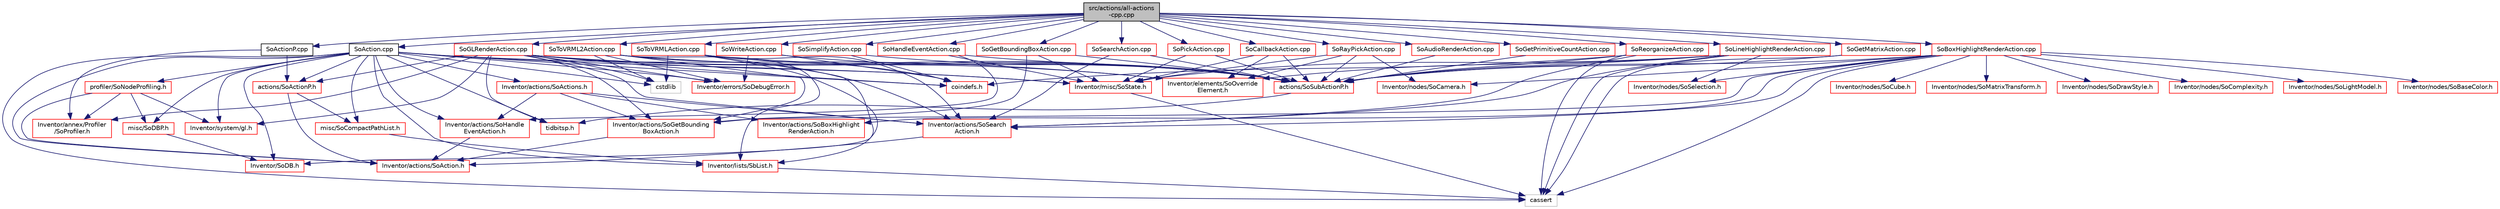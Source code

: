 digraph "src/actions/all-actions-cpp.cpp"
{
 // LATEX_PDF_SIZE
  edge [fontname="Helvetica",fontsize="10",labelfontname="Helvetica",labelfontsize="10"];
  node [fontname="Helvetica",fontsize="10",shape=record];
  Node1 [label="src/actions/all-actions\l-cpp.cpp",height=0.2,width=0.4,color="black", fillcolor="grey75", style="filled", fontcolor="black",tooltip=" "];
  Node1 -> Node2 [color="midnightblue",fontsize="10",style="solid",fontname="Helvetica"];
  Node2 [label="SoAction.cpp",height=0.2,width=0.4,color="black", fillcolor="white", style="filled",URL="$SoAction_8cpp.html",tooltip=" "];
  Node2 -> Node3 [color="midnightblue",fontsize="10",style="solid",fontname="Helvetica"];
  Node3 [label="Inventor/actions/SoAction.h",height=0.2,width=0.4,color="red", fillcolor="white", style="filled",URL="$SoAction_8h.html",tooltip=" "];
  Node2 -> Node20 [color="midnightblue",fontsize="10",style="solid",fontname="Helvetica"];
  Node20 [label="cassert",height=0.2,width=0.4,color="grey75", fillcolor="white", style="filled",tooltip=" "];
  Node2 -> Node11 [color="midnightblue",fontsize="10",style="solid",fontname="Helvetica"];
  Node11 [label="cstdlib",height=0.2,width=0.4,color="grey75", fillcolor="white", style="filled",tooltip=" "];
  Node2 -> Node41 [color="midnightblue",fontsize="10",style="solid",fontname="Helvetica"];
  Node41 [label="Inventor/actions/SoActions.h",height=0.2,width=0.4,color="red", fillcolor="white", style="filled",URL="$SoActions_8h.html",tooltip=" "];
  Node41 -> Node107 [color="midnightblue",fontsize="10",style="solid",fontname="Helvetica"];
  Node107 [label="Inventor/actions/SoBoxHighlight\lRenderAction.h",height=0.2,width=0.4,color="red", fillcolor="white", style="filled",URL="$SoBoxHighlightRenderAction_8h.html",tooltip=" "];
  Node41 -> Node109 [color="midnightblue",fontsize="10",style="solid",fontname="Helvetica"];
  Node109 [label="Inventor/actions/SoGetBounding\lBoxAction.h",height=0.2,width=0.4,color="red", fillcolor="white", style="filled",URL="$SoGetBoundingBoxAction_8h.html",tooltip=" "];
  Node109 -> Node3 [color="midnightblue",fontsize="10",style="solid",fontname="Helvetica"];
  Node41 -> Node118 [color="midnightblue",fontsize="10",style="solid",fontname="Helvetica"];
  Node118 [label="Inventor/actions/SoHandle\lEventAction.h",height=0.2,width=0.4,color="red", fillcolor="white", style="filled",URL="$SoHandleEventAction_8h.html",tooltip=" "];
  Node118 -> Node3 [color="midnightblue",fontsize="10",style="solid",fontname="Helvetica"];
  Node41 -> Node121 [color="midnightblue",fontsize="10",style="solid",fontname="Helvetica"];
  Node121 [label="Inventor/actions/SoSearch\lAction.h",height=0.2,width=0.4,color="red", fillcolor="white", style="filled",URL="$SoSearchAction_8h.html",tooltip=" "];
  Node121 -> Node3 [color="midnightblue",fontsize="10",style="solid",fontname="Helvetica"];
  Node2 -> Node118 [color="midnightblue",fontsize="10",style="solid",fontname="Helvetica"];
  Node2 -> Node129 [color="midnightblue",fontsize="10",style="solid",fontname="Helvetica"];
  Node129 [label="Inventor/elements/SoOverride\lElement.h",height=0.2,width=0.4,color="red", fillcolor="white", style="filled",URL="$SoOverrideElement_8h.html",tooltip=" "];
  Node2 -> Node53 [color="midnightblue",fontsize="10",style="solid",fontname="Helvetica"];
  Node53 [label="Inventor/misc/SoState.h",height=0.2,width=0.4,color="red", fillcolor="white", style="filled",URL="$SoState_8h.html",tooltip=" "];
  Node53 -> Node20 [color="midnightblue",fontsize="10",style="solid",fontname="Helvetica"];
  Node2 -> Node25 [color="midnightblue",fontsize="10",style="solid",fontname="Helvetica"];
  Node25 [label="Inventor/lists/SbList.h",height=0.2,width=0.4,color="red", fillcolor="white", style="filled",URL="$SbList_8h.html",tooltip=" "];
  Node25 -> Node20 [color="midnightblue",fontsize="10",style="solid",fontname="Helvetica"];
  Node2 -> Node66 [color="midnightblue",fontsize="10",style="solid",fontname="Helvetica"];
  Node66 [label="Inventor/SoDB.h",height=0.2,width=0.4,color="red", fillcolor="white", style="filled",URL="$SoDB_8h.html",tooltip=" "];
  Node2 -> Node130 [color="midnightblue",fontsize="10",style="solid",fontname="Helvetica"];
  Node130 [label="Inventor/system/gl.h",height=0.2,width=0.4,color="red", fillcolor="white", style="filled",URL="$system_2gl_8h.html",tooltip=" "];
  Node2 -> Node80 [color="midnightblue",fontsize="10",style="solid",fontname="Helvetica"];
  Node80 [label="Inventor/errors/SoDebugError.h",height=0.2,width=0.4,color="red", fillcolor="white", style="filled",URL="$SoDebugError_8h.html",tooltip=" "];
  Node2 -> Node132 [color="midnightblue",fontsize="10",style="solid",fontname="Helvetica"];
  Node132 [label="tidbitsp.h",height=0.2,width=0.4,color="red", fillcolor="white", style="filled",URL="$tidbitsp_8h.html",tooltip=" "];
  Node2 -> Node134 [color="midnightblue",fontsize="10",style="solid",fontname="Helvetica"];
  Node134 [label="coindefs.h",height=0.2,width=0.4,color="red", fillcolor="white", style="filled",URL="$coindefs_8h.html",tooltip=" "];
  Node2 -> Node136 [color="midnightblue",fontsize="10",style="solid",fontname="Helvetica"];
  Node136 [label="actions/SoActionP.h",height=0.2,width=0.4,color="red", fillcolor="white", style="filled",URL="$SoActionP_8h.html",tooltip=" "];
  Node136 -> Node137 [color="midnightblue",fontsize="10",style="solid",fontname="Helvetica"];
  Node137 [label="misc/SoCompactPathList.h",height=0.2,width=0.4,color="red", fillcolor="white", style="filled",URL="$SoCompactPathList_8h.html",tooltip=" "];
  Node137 -> Node25 [color="midnightblue",fontsize="10",style="solid",fontname="Helvetica"];
  Node136 -> Node3 [color="midnightblue",fontsize="10",style="solid",fontname="Helvetica"];
  Node2 -> Node145 [color="midnightblue",fontsize="10",style="solid",fontname="Helvetica"];
  Node145 [label="misc/SoDBP.h",height=0.2,width=0.4,color="red", fillcolor="white", style="filled",URL="$SoDBP_8h.html",tooltip=" "];
  Node145 -> Node66 [color="midnightblue",fontsize="10",style="solid",fontname="Helvetica"];
  Node2 -> Node137 [color="midnightblue",fontsize="10",style="solid",fontname="Helvetica"];
  Node2 -> Node151 [color="midnightblue",fontsize="10",style="solid",fontname="Helvetica"];
  Node151 [label="profiler/SoNodeProfiling.h",height=0.2,width=0.4,color="red", fillcolor="white", style="filled",URL="$SoNodeProfiling_8h.html",tooltip=" "];
  Node151 -> Node3 [color="midnightblue",fontsize="10",style="solid",fontname="Helvetica"];
  Node151 -> Node130 [color="midnightblue",fontsize="10",style="solid",fontname="Helvetica"];
  Node151 -> Node153 [color="midnightblue",fontsize="10",style="solid",fontname="Helvetica"];
  Node153 [label="Inventor/annex/Profiler\l/SoProfiler.h",height=0.2,width=0.4,color="red", fillcolor="white", style="filled",URL="$SoProfiler_8h.html",tooltip=" "];
  Node151 -> Node145 [color="midnightblue",fontsize="10",style="solid",fontname="Helvetica"];
  Node1 -> Node157 [color="midnightblue",fontsize="10",style="solid",fontname="Helvetica"];
  Node157 [label="SoActionP.cpp",height=0.2,width=0.4,color="black", fillcolor="white", style="filled",URL="$SoActionP_8cpp.html",tooltip=" "];
  Node157 -> Node136 [color="midnightblue",fontsize="10",style="solid",fontname="Helvetica"];
  Node157 -> Node153 [color="midnightblue",fontsize="10",style="solid",fontname="Helvetica"];
  Node1 -> Node158 [color="midnightblue",fontsize="10",style="solid",fontname="Helvetica"];
  Node158 [label="SoBoxHighlightRenderAction.cpp",height=0.2,width=0.4,color="red", fillcolor="white", style="filled",URL="$SoBoxHighlightRenderAction_8cpp.html",tooltip=" "];
  Node158 -> Node107 [color="midnightblue",fontsize="10",style="solid",fontname="Helvetica"];
  Node158 -> Node121 [color="midnightblue",fontsize="10",style="solid",fontname="Helvetica"];
  Node158 -> Node109 [color="midnightblue",fontsize="10",style="solid",fontname="Helvetica"];
  Node158 -> Node159 [color="midnightblue",fontsize="10",style="solid",fontname="Helvetica"];
  Node159 [label="Inventor/nodes/SoSelection.h",height=0.2,width=0.4,color="red", fillcolor="white", style="filled",URL="$SoSelection_8h.html",tooltip=" "];
  Node158 -> Node161 [color="midnightblue",fontsize="10",style="solid",fontname="Helvetica"];
  Node161 [label="Inventor/nodes/SoCube.h",height=0.2,width=0.4,color="red", fillcolor="white", style="filled",URL="$SoCube_8h.html",tooltip=" "];
  Node158 -> Node164 [color="midnightblue",fontsize="10",style="solid",fontname="Helvetica"];
  Node164 [label="Inventor/nodes/SoCamera.h",height=0.2,width=0.4,color="red", fillcolor="white", style="filled",URL="$SoCamera_8h.html",tooltip=" "];
  Node158 -> Node170 [color="midnightblue",fontsize="10",style="solid",fontname="Helvetica"];
  Node170 [label="Inventor/nodes/SoMatrixTransform.h",height=0.2,width=0.4,color="red", fillcolor="white", style="filled",URL="$SoMatrixTransform_8h.html",tooltip=" "];
  Node158 -> Node71 [color="midnightblue",fontsize="10",style="solid",fontname="Helvetica"];
  Node71 [label="Inventor/nodes/SoDrawStyle.h",height=0.2,width=0.4,color="red", fillcolor="white", style="filled",URL="$SoDrawStyle_8h.html",tooltip=" "];
  Node158 -> Node54 [color="midnightblue",fontsize="10",style="solid",fontname="Helvetica"];
  Node54 [label="Inventor/nodes/SoComplexity.h",height=0.2,width=0.4,color="red", fillcolor="white", style="filled",URL="$SoComplexity_8h.html",tooltip=" "];
  Node158 -> Node75 [color="midnightblue",fontsize="10",style="solid",fontname="Helvetica"];
  Node75 [label="Inventor/nodes/SoLightModel.h",height=0.2,width=0.4,color="red", fillcolor="white", style="filled",URL="$SoLightModel_8h.html",tooltip=" "];
  Node158 -> Node172 [color="midnightblue",fontsize="10",style="solid",fontname="Helvetica"];
  Node172 [label="Inventor/nodes/SoBaseColor.h",height=0.2,width=0.4,color="red", fillcolor="white", style="filled",URL="$SoBaseColor_8h.html",tooltip=" "];
  Node158 -> Node20 [color="midnightblue",fontsize="10",style="solid",fontname="Helvetica"];
  Node158 -> Node174 [color="midnightblue",fontsize="10",style="solid",fontname="Helvetica"];
  Node174 [label="actions/SoSubActionP.h",height=0.2,width=0.4,color="red", fillcolor="white", style="filled",URL="$SoSubActionP_8h.html",tooltip=" "];
  Node174 -> Node132 [color="midnightblue",fontsize="10",style="solid",fontname="Helvetica"];
  Node1 -> Node175 [color="midnightblue",fontsize="10",style="solid",fontname="Helvetica"];
  Node175 [label="SoCallbackAction.cpp",height=0.2,width=0.4,color="red", fillcolor="white", style="filled",URL="$SoCallbackAction_8cpp.html",tooltip=" "];
  Node175 -> Node129 [color="midnightblue",fontsize="10",style="solid",fontname="Helvetica"];
  Node175 -> Node53 [color="midnightblue",fontsize="10",style="solid",fontname="Helvetica"];
  Node175 -> Node174 [color="midnightblue",fontsize="10",style="solid",fontname="Helvetica"];
  Node1 -> Node204 [color="midnightblue",fontsize="10",style="solid",fontname="Helvetica"];
  Node204 [label="SoGLRenderAction.cpp",height=0.2,width=0.4,color="red", fillcolor="white", style="filled",URL="$SoGLRenderAction_8cpp.html",tooltip=" "];
  Node204 -> Node11 [color="midnightblue",fontsize="10",style="solid",fontname="Helvetica"];
  Node204 -> Node109 [color="midnightblue",fontsize="10",style="solid",fontname="Helvetica"];
  Node204 -> Node121 [color="midnightblue",fontsize="10",style="solid",fontname="Helvetica"];
  Node204 -> Node129 [color="midnightblue",fontsize="10",style="solid",fontname="Helvetica"];
  Node204 -> Node80 [color="midnightblue",fontsize="10",style="solid",fontname="Helvetica"];
  Node204 -> Node53 [color="midnightblue",fontsize="10",style="solid",fontname="Helvetica"];
  Node204 -> Node130 [color="midnightblue",fontsize="10",style="solid",fontname="Helvetica"];
  Node204 -> Node153 [color="midnightblue",fontsize="10",style="solid",fontname="Helvetica"];
  Node204 -> Node134 [color="midnightblue",fontsize="10",style="solid",fontname="Helvetica"];
  Node204 -> Node132 [color="midnightblue",fontsize="10",style="solid",fontname="Helvetica"];
  Node204 -> Node136 [color="midnightblue",fontsize="10",style="solid",fontname="Helvetica"];
  Node204 -> Node174 [color="midnightblue",fontsize="10",style="solid",fontname="Helvetica"];
  Node1 -> Node236 [color="midnightblue",fontsize="10",style="solid",fontname="Helvetica"];
  Node236 [label="SoGetBoundingBoxAction.cpp",height=0.2,width=0.4,color="red", fillcolor="white", style="filled",URL="$SoGetBoundingBoxAction_8cpp.html",tooltip=" "];
  Node236 -> Node109 [color="midnightblue",fontsize="10",style="solid",fontname="Helvetica"];
  Node236 -> Node53 [color="midnightblue",fontsize="10",style="solid",fontname="Helvetica"];
  Node236 -> Node174 [color="midnightblue",fontsize="10",style="solid",fontname="Helvetica"];
  Node1 -> Node239 [color="midnightblue",fontsize="10",style="solid",fontname="Helvetica"];
  Node239 [label="SoGetMatrixAction.cpp",height=0.2,width=0.4,color="red", fillcolor="white", style="filled",URL="$SoGetMatrixAction_8cpp.html",tooltip=" "];
  Node239 -> Node20 [color="midnightblue",fontsize="10",style="solid",fontname="Helvetica"];
  Node239 -> Node174 [color="midnightblue",fontsize="10",style="solid",fontname="Helvetica"];
  Node1 -> Node240 [color="midnightblue",fontsize="10",style="solid",fontname="Helvetica"];
  Node240 [label="SoGetPrimitiveCountAction.cpp",height=0.2,width=0.4,color="red", fillcolor="white", style="filled",URL="$SoGetPrimitiveCountAction_8cpp.html",tooltip=" "];
  Node240 -> Node174 [color="midnightblue",fontsize="10",style="solid",fontname="Helvetica"];
  Node1 -> Node241 [color="midnightblue",fontsize="10",style="solid",fontname="Helvetica"];
  Node241 [label="SoHandleEventAction.cpp",height=0.2,width=0.4,color="red", fillcolor="white", style="filled",URL="$SoHandleEventAction_8cpp.html",tooltip=" "];
  Node241 -> Node118 [color="midnightblue",fontsize="10",style="solid",fontname="Helvetica"];
  Node241 -> Node53 [color="midnightblue",fontsize="10",style="solid",fontname="Helvetica"];
  Node241 -> Node174 [color="midnightblue",fontsize="10",style="solid",fontname="Helvetica"];
  Node1 -> Node245 [color="midnightblue",fontsize="10",style="solid",fontname="Helvetica"];
  Node245 [label="SoLineHighlightRenderAction.cpp",height=0.2,width=0.4,color="red", fillcolor="white", style="filled",URL="$SoLineHighlightRenderAction_8cpp.html",tooltip=" "];
  Node245 -> Node20 [color="midnightblue",fontsize="10",style="solid",fontname="Helvetica"];
  Node245 -> Node121 [color="midnightblue",fontsize="10",style="solid",fontname="Helvetica"];
  Node245 -> Node129 [color="midnightblue",fontsize="10",style="solid",fontname="Helvetica"];
  Node245 -> Node53 [color="midnightblue",fontsize="10",style="solid",fontname="Helvetica"];
  Node245 -> Node159 [color="midnightblue",fontsize="10",style="solid",fontname="Helvetica"];
  Node245 -> Node174 [color="midnightblue",fontsize="10",style="solid",fontname="Helvetica"];
  Node1 -> Node251 [color="midnightblue",fontsize="10",style="solid",fontname="Helvetica"];
  Node251 [label="SoPickAction.cpp",height=0.2,width=0.4,color="red", fillcolor="white", style="filled",URL="$SoPickAction_8cpp.html",tooltip=" "];
  Node251 -> Node53 [color="midnightblue",fontsize="10",style="solid",fontname="Helvetica"];
  Node251 -> Node174 [color="midnightblue",fontsize="10",style="solid",fontname="Helvetica"];
  Node1 -> Node252 [color="midnightblue",fontsize="10",style="solid",fontname="Helvetica"];
  Node252 [label="SoRayPickAction.cpp",height=0.2,width=0.4,color="red", fillcolor="white", style="filled",URL="$SoRayPickAction_8cpp.html",tooltip=" "];
  Node252 -> Node129 [color="midnightblue",fontsize="10",style="solid",fontname="Helvetica"];
  Node252 -> Node53 [color="midnightblue",fontsize="10",style="solid",fontname="Helvetica"];
  Node252 -> Node164 [color="midnightblue",fontsize="10",style="solid",fontname="Helvetica"];
  Node252 -> Node174 [color="midnightblue",fontsize="10",style="solid",fontname="Helvetica"];
  Node1 -> Node265 [color="midnightblue",fontsize="10",style="solid",fontname="Helvetica"];
  Node265 [label="SoReorganizeAction.cpp",height=0.2,width=0.4,color="red", fillcolor="white", style="filled",URL="$SoReorganizeAction_8cpp.html",tooltip=" "];
  Node265 -> Node20 [color="midnightblue",fontsize="10",style="solid",fontname="Helvetica"];
  Node265 -> Node121 [color="midnightblue",fontsize="10",style="solid",fontname="Helvetica"];
  Node265 -> Node134 [color="midnightblue",fontsize="10",style="solid",fontname="Helvetica"];
  Node265 -> Node174 [color="midnightblue",fontsize="10",style="solid",fontname="Helvetica"];
  Node1 -> Node282 [color="midnightblue",fontsize="10",style="solid",fontname="Helvetica"];
  Node282 [label="SoSearchAction.cpp",height=0.2,width=0.4,color="red", fillcolor="white", style="filled",URL="$SoSearchAction_8cpp.html",tooltip=" "];
  Node282 -> Node121 [color="midnightblue",fontsize="10",style="solid",fontname="Helvetica"];
  Node282 -> Node174 [color="midnightblue",fontsize="10",style="solid",fontname="Helvetica"];
  Node1 -> Node283 [color="midnightblue",fontsize="10",style="solid",fontname="Helvetica"];
  Node283 [label="SoSimplifyAction.cpp",height=0.2,width=0.4,color="red", fillcolor="white", style="filled",URL="$SoSimplifyAction_8cpp.html",tooltip=" "];
  Node283 -> Node134 [color="midnightblue",fontsize="10",style="solid",fontname="Helvetica"];
  Node283 -> Node174 [color="midnightblue",fontsize="10",style="solid",fontname="Helvetica"];
  Node1 -> Node284 [color="midnightblue",fontsize="10",style="solid",fontname="Helvetica"];
  Node284 [label="SoToVRMLAction.cpp",height=0.2,width=0.4,color="red", fillcolor="white", style="filled",URL="$SoToVRMLAction_8cpp.html",tooltip=" "];
  Node284 -> Node11 [color="midnightblue",fontsize="10",style="solid",fontname="Helvetica"];
  Node284 -> Node121 [color="midnightblue",fontsize="10",style="solid",fontname="Helvetica"];
  Node284 -> Node66 [color="midnightblue",fontsize="10",style="solid",fontname="Helvetica"];
  Node284 -> Node25 [color="midnightblue",fontsize="10",style="solid",fontname="Helvetica"];
  Node284 -> Node174 [color="midnightblue",fontsize="10",style="solid",fontname="Helvetica"];
  Node284 -> Node134 [color="midnightblue",fontsize="10",style="solid",fontname="Helvetica"];
  Node1 -> Node419 [color="midnightblue",fontsize="10",style="solid",fontname="Helvetica"];
  Node419 [label="SoWriteAction.cpp",height=0.2,width=0.4,color="red", fillcolor="white", style="filled",URL="$SoWriteAction_8cpp.html",tooltip=" "];
  Node419 -> Node80 [color="midnightblue",fontsize="10",style="solid",fontname="Helvetica"];
  Node419 -> Node134 [color="midnightblue",fontsize="10",style="solid",fontname="Helvetica"];
  Node419 -> Node174 [color="midnightblue",fontsize="10",style="solid",fontname="Helvetica"];
  Node1 -> Node421 [color="midnightblue",fontsize="10",style="solid",fontname="Helvetica"];
  Node421 [label="SoAudioRenderAction.cpp",height=0.2,width=0.4,color="red", fillcolor="white", style="filled",URL="$SoAudioRenderAction_8cpp.html",tooltip=" "];
  Node421 -> Node174 [color="midnightblue",fontsize="10",style="solid",fontname="Helvetica"];
  Node1 -> Node423 [color="midnightblue",fontsize="10",style="solid",fontname="Helvetica"];
  Node423 [label="SoToVRML2Action.cpp",height=0.2,width=0.4,color="red", fillcolor="white", style="filled",URL="$SoToVRML2Action_8cpp.html",tooltip=" "];
  Node423 -> Node11 [color="midnightblue",fontsize="10",style="solid",fontname="Helvetica"];
  Node423 -> Node109 [color="midnightblue",fontsize="10",style="solid",fontname="Helvetica"];
  Node423 -> Node121 [color="midnightblue",fontsize="10",style="solid",fontname="Helvetica"];
  Node423 -> Node80 [color="midnightblue",fontsize="10",style="solid",fontname="Helvetica"];
  Node423 -> Node25 [color="midnightblue",fontsize="10",style="solid",fontname="Helvetica"];
  Node423 -> Node174 [color="midnightblue",fontsize="10",style="solid",fontname="Helvetica"];
}

